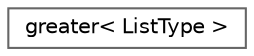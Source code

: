 digraph "Graphical Class Hierarchy"
{
 // LATEX_PDF_SIZE
  bgcolor="transparent";
  edge [fontname=Helvetica,fontsize=10,labelfontname=Helvetica,labelfontsize=10];
  node [fontname=Helvetica,fontsize=10,shape=box,height=0.2,width=0.4];
  rankdir="LR";
  Node0 [id="Node000000",label="greater\< ListType \>",height=0.2,width=0.4,color="grey40", fillcolor="white", style="filled",URL="$structFoam_1_1ListOps_1_1greater.html",tooltip=" "];
}
